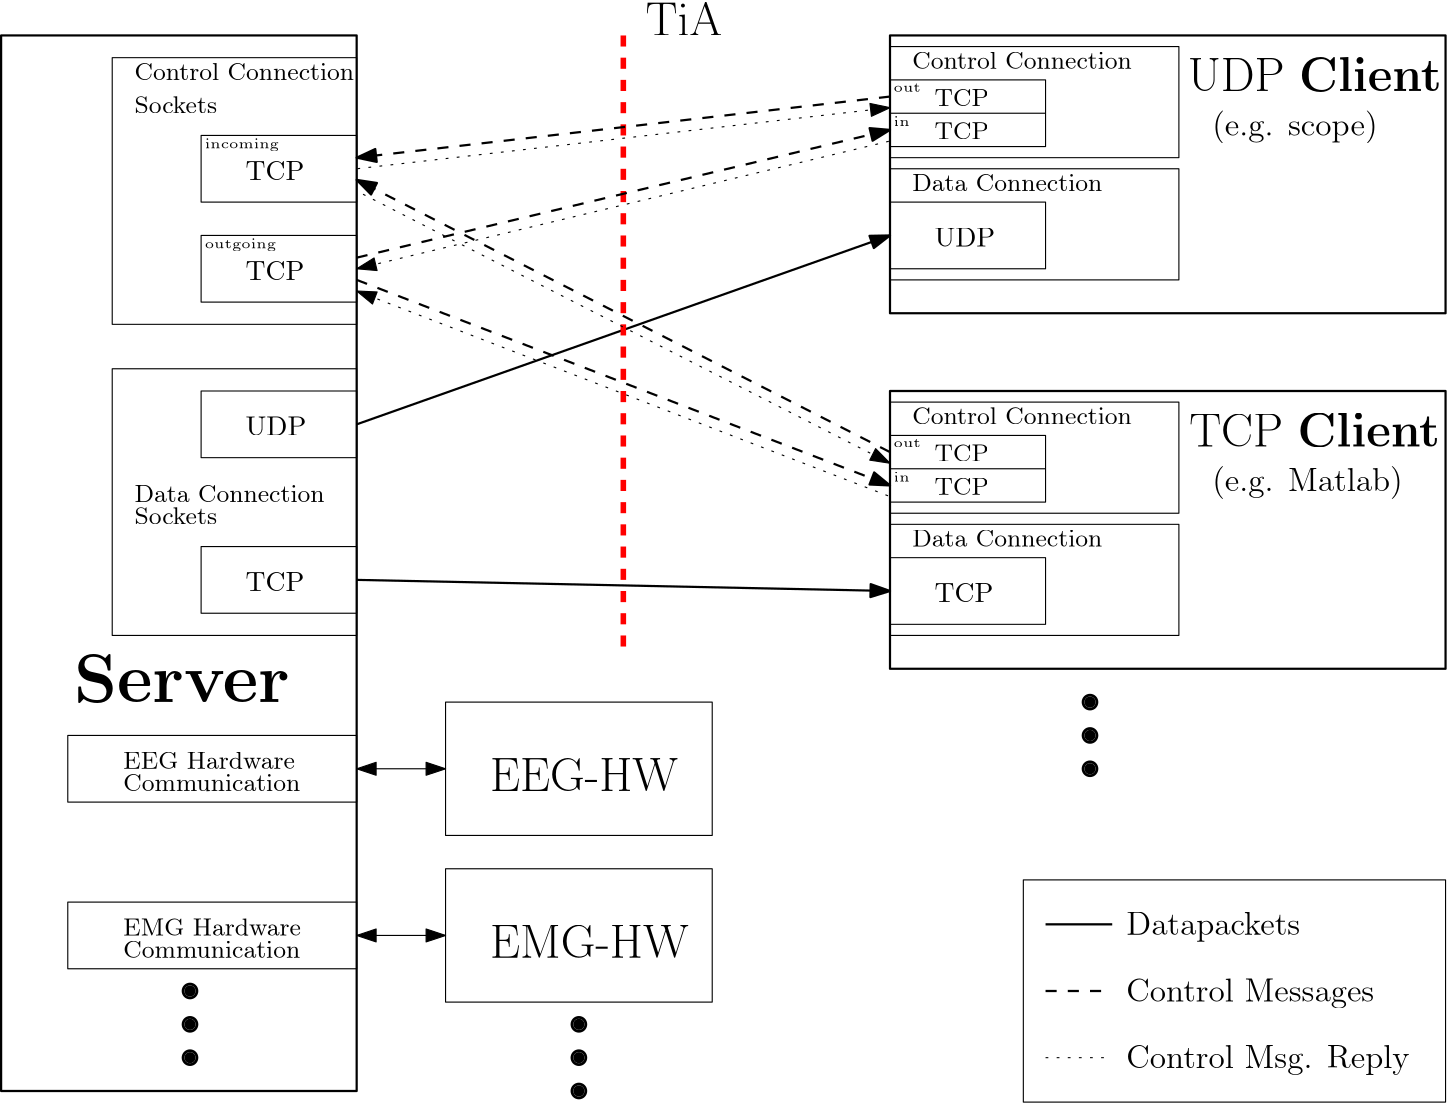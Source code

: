 <?xml version="1.0"?>
<!DOCTYPE ipe SYSTEM "ipe.dtd">
<ipe version="70010" creator="Ipe 7.0.10">
<info created="D:20090527113011" modified="D:20110202120056"/>
<ipestyle name="ipe6">
<symbol name="mark/circle(sx)" transformations="translations">
<path fill="sym-stroke">
0.6 0 0 0.6 0 0 e
0.4 0 0 0.4 0 0 e
</path>
</symbol>
<symbol name="mark/disk(sx)" transformations="translations">
<path fill="sym-stroke">
0.6 0 0 0.6 0 0 e
</path>
</symbol>
<symbol name="mark/fdisk(sfx)" transformations="translations">
<group>
<path fill="sym-stroke" fillrule="eofill">
0.6 0 0 0.6 0 0 e
0.4 0 0 0.4 0 0 e
</path>
<path fill="sym-fill">
0.4 0 0 0.4 0 0 e
</path>
</group>
</symbol>
<symbol name="mark/box(sx)" transformations="translations">
<path fill="sym-stroke" fillrule="eofill">
-0.6 -0.6 m
0.6 -0.6 l
0.6 0.6 l
-0.6 0.6 l
h
-0.4 -0.4 m
0.4 -0.4 l
0.4 0.4 l
-0.4 0.4 l
h
</path>
</symbol>
<symbol name="mark/square(sx)" transformations="translations">
<path fill="sym-stroke">
-0.6 -0.6 m
0.6 -0.6 l
0.6 0.6 l
-0.6 0.6 l
h
</path>
</symbol>
<symbol name="mark/fsquare(sfx)" transformations="translations">
<group>
<path fill="sym-stroke" fillrule="eofill">
-0.6 -0.6 m
0.6 -0.6 l
0.6 0.6 l
-0.6 0.6 l
0 -0.4 m
0.4 -0.4 l
0.4 0.4 l
-0.4 0.4 l
h
</path>
<path fill="sym-fill">
-0.4 -0.4 m
0.4 -0.4 l
0.4 0.4 l
-0.4 0.4 l
h
</path>
</group>
</symbol>
<symbol name="mark/cross(sx)" transformations="translations">
<group>
<path fill="sym-stroke">
-0.43 -0.57 m
0.57 0.43 l
0.43 0.57 l
-0.57 -0.43 l
h
</path>
<path fill="sym-stroke">
-0.43 0.57 m
0.57 -0.43 l
0.43 -0.57 l
-0.57 0.43 l
h
</path>
</group>
</symbol>
<pen name="heavier" value="0.8"/>
<pen name="fat" value="1.2"/>
<pen name="ultrafat" value="2"/>
<symbolsize name="large" value="5"/>
<symbolsize name="small" value="2"/>
<symbolsize name="tiny" value="1.1"/>
<arrowsize name="large" value="10"/>
<arrowsize name="small" value="5"/>
<arrowsize name="tiny" value="3"/>
<color name="red" value="1 0 0"/>
<color name="green" value="0 1 0"/>
<color name="blue" value="0 0 1"/>
<color name="yellow" value="1 1 0"/>
<color name="gray1" value="0.125"/>
<color name="gray2" value="0.25"/>
<color name="gray3" value="0.375"/>
<color name="gray4" value="0.5"/>
<color name="gray5" value="0.625"/>
<color name="gray6" value="0.75"/>
<color name="gray7" value="0.875"/>
<dashstyle name="dashed" value="[4] 0"/>
<dashstyle name="dotted" value="[1 3] 0"/>
<dashstyle name="dash dotted" value="[4 2 1 2] 0"/>
<dashstyle name="dash dot dotted" value="[4 2 1 2 1 2] 0"/>
<textsize name="large" value="\large"/>
<textsize name="small" value="\small"/>
<textsize name="tiny" value="\tiny"/>
<textsize name="Large" value="\Large"/>
<textsize name="LARGE" value="\LARGE"/>
<textsize name="huge" value="\huge"/>
<textsize name="Huge" value="\Huge"/>
<textsize name="footnote" value="\footnotesize"/>
<textstyle name="center" begin="\begin{center}" end="\end{center}"/>
<textstyle name="itemize" begin="\begin{itemize}" end="\end{itemize}"/>
<textstyle name="item" begin="\begin{itemize}\item{}" end="\end{itemize}"/>
</ipestyle>
<page>
<layer name="alpha"/>
<view layers="alpha" active="alpha"/>
<path layer="alpha" matrix="1 0 0 1.63793 0 -500.138" stroke="black" pen="heavier">
64 552 m
192 552 l
192 784 l
64 784 l
h
</path>
<path matrix="1 0 0 1 0 -112" stroke="black">
136 744 m
192 744 l
192 768 l
136 768 l
h
</path>
<path matrix="1 0 0 1 0 -112" stroke="black">
136 688 m
192 688 l
192 712 l
136 712 l
h
</path>
<path matrix="1 0 0 1 144 16" stroke="black">
80 480 m
176 480 l
176 528 l
80 528 l
h
</path>
<text matrix="1 0 0 1 144 16" transformations="translations" pos="96 496" stroke="black" type="label" width="67.698" height="11.761" depth="0" valign="baseline" size="LARGE">EEG-HW</text>
<text matrix="1 0 0 1 0 -112" transformations="translations" pos="152 752" stroke="black" type="label" width="21.863" height="6.808" depth="0" valign="baseline">UDP</text>
<text matrix="1 0 0 1 0 -112" transformations="translations" pos="152 696" stroke="black" type="label" width="21.171" height="6.808" depth="0" valign="baseline">TCP</text>
<path matrix="1 0 0 1 248 -44" stroke="black">
136 744 m
192 744 l
192 768 l
136 768 l
h
</path>
<text matrix="1 0 0 1 248 -44" transformations="translations" pos="152 752" stroke="black" type="label" width="21.863" height="6.808" depth="0" valign="baseline">UDP</text>
<path matrix="1 0 0 1 248 56" stroke="black">
136 688 m
192 688 l
192 712 l
136 712 l
h
</path>
<text matrix="1 0 0 1 248 62.6339" transformations="translations" pos="152 696" stroke="black" type="label" width="19.582" height="6.127" depth="0" valign="baseline" size="small">TCP</text>
<use matrix="1 0 0 1 0 36" name="mark/fdisk(sfx)" pos="456 508" size="large" stroke="black" fill="black"/>
<use matrix="1 0 0 1 0 36" name="mark/fdisk(sfx)" pos="456 496" size="large" stroke="black" fill="black"/>
<use matrix="1 0 0 1 0 36" name="mark/fdisk(sfx)" pos="456 484" size="large" stroke="black" fill="black"/>
<text matrix="1 0 0 1 27.1521 12" transformations="translations" pos="464 752" stroke="black" type="label" width="91.449" height="11.955" depth="0" valign="baseline" size="LARGE">UDP \textbf{Client}</text>
<text matrix="1 0 0 1 -373.769 -208" transformations="translations" pos="464 752" stroke="black" type="label" width="77.66" height="17.007" depth="0" valign="baseline" size="Huge">\textbf{Server}</text>
<text matrix="1 0 0 1 32 12" transformations="translations" pos="468 736" stroke="black" type="label" width="59.57" height="8.965" depth="2.99" valign="baseline" size="large">(e.g. scope)</text>
<path matrix="1 0 0 1 0 -112" stroke="black">
104 680 m
192 680 l
192 776 l
104 776 l
h
</path>
<text matrix="1 0 0 1 -40 -136" transformations="translations" pos="152 752" stroke="black" type="label" width="68.478" height="6.127" depth="0" valign="baseline" size="9">Data Connection</text>
<text matrix="1 0 0 1 -40 -144" transformations="translations" pos="152 752" stroke="black" type="label" width="29.749" height="6.227" depth="0" valign="baseline" size="9">Sockets</text>
<path matrix="1 0 0 1 12 -44" stroke="black">
76 552 m
180 552 l
180 576 l
76 576 l
h
</path>
<text matrix="1 0 0 1 24 -40" transformations="translations" pos="84 560" stroke="black" type="label" width="61.798" height="6.227" depth="0" valign="baseline" size="9">EEG Hardware</text>
<text matrix="1 0 0 1 24 -48" transformations="translations" pos="84 560" stroke="black" type="label" width="63.74" height="6.127" depth="0" valign="baseline" size="9">Communication</text>
<text matrix="1 0 0 1 0 -44" transformations="translations" pos="392 772" stroke="black" type="label" width="68.478" height="6.127" depth="0" valign="baseline" size="9">Data Connection</text>
<text matrix="1 0 0 1 0 44" transformations="translations" pos="392 728" stroke="black" type="label" width="79.123" height="6.227" depth="0" valign="baseline" size="9">Control Connection</text>
<path matrix="1 0 0 1 0 -44" stroke="black">
384 740 m
488 740 l
488 780 l
384 780 l
h
</path>
<path matrix="1 0 0 1 0 44" stroke="black">
384 696 m
488 696 l
488 736 l
384 736 l
h
</path>
<path matrix="1 0 0 1 0 36" stroke="black">
136 688 m
192 688 l
192 712 l
136 712 l
h
</path>
<text matrix="1 0 0 1 0 36" transformations="translations" pos="152 696" stroke="black" type="label" width="21.171" height="6.808" depth="0" valign="baseline">TCP</text>
<text transformations="translations" pos="112 768" stroke="black" type="label" width="79.123" height="6.227" depth="0" valign="baseline" size="9">Control Connection</text>
<text transformations="translations" pos="112 756" stroke="black" type="label" width="29.749" height="6.227" depth="0" valign="baseline" size="9">Sockets</text>
<path stroke="black" pen="heavier">
384 684 m
584 684 l
584 784 l
384 784 l
h
</path>
<path matrix="1 0 0 1 248 -172" stroke="black">
136 744 m
192 744 l
192 768 l
136 768 l
h
</path>
<text matrix="1 0 0 1 248 -172" transformations="translations" pos="152 752" stroke="black" type="label" width="21.171" height="6.808" depth="0" valign="baseline">TCP</text>
<path matrix="1 0 0 1 248 -72" stroke="black">
136 688 m
192 688 l
192 712 l
136 712 l
h
</path>
<text matrix="1 0 0 1 27.6907 -116" transformations="translations" pos="464 752" stroke="black" type="label" width="90.335" height="11.955" depth="0" valign="baseline" size="LARGE">TCP \textbf{Client}</text>
<text matrix="1 0 0 1 0 -172" transformations="translations" pos="392 772" stroke="black" type="label" width="68.478" height="6.127" depth="0" valign="baseline" size="9">Data Connection</text>
<text matrix="1 0 0 1 0 -84" transformations="translations" pos="392 728" stroke="black" type="label" width="79.123" height="6.227" depth="0" valign="baseline" size="9">Control Connection</text>
<path matrix="1 0 0 1 0 -172" stroke="black">
384 740 m
488 740 l
488 780 l
384 780 l
h
</path>
<path matrix="1 0 0 1 0 -84" stroke="black">
384 696 m
488 696 l
488 736 l
384 736 l
h
</path>
<path matrix="1 0 0 1 0 -128" stroke="black" pen="heavier">
384 684 m
584 684 l
584 784 l
384 784 l
h
</path>
<path matrix="1 0 0 2.83333 0 -1305.33" stroke="black" pen="heavier" arrow="normal/7">
192 688 m
384 712 l
</path>
<path matrix="1 0 0 0.0833333 -0 535.333" stroke="black" pen="heavier" arrow="normal/7">
192 632 m
384 584 l
</path>
<path matrix="1 0 0 1 0 -16" stroke="black" arrow="normal/normal" rarrow="normal/normal">
224 536 m
192 536 l
</path>
<path matrix="1 0 0 1 144 -44" stroke="black">
80 480 m
176 480 l
176 528 l
80 528 l
h
</path>
<text matrix="1 0 0 1 144 -44" transformations="translations" pos="96 496" stroke="black" type="label" width="71.517" height="11.761" depth="0" valign="baseline" size="LARGE">EMG-HW</text>
<path matrix="1 0 0 1 12 -104" stroke="black">
76 552 m
180 552 l
180 576 l
76 576 l
h
</path>
<text matrix="1 0 0 1 24 -100" transformations="translations" pos="84 560" stroke="black" type="label" width="63.973" height="6.227" depth="0" valign="baseline" size="9">EMG Hardware</text>
<text matrix="1 0 0 1 24 -108" transformations="translations" pos="84 560" stroke="black" type="label" width="63.74" height="6.127" depth="0" valign="baseline" size="9">Communication</text>
<path matrix="1 0 0 1 0 -76" stroke="black" arrow="normal/normal" rarrow="normal/normal">
224 536 m
192 536 l
</path>
<use matrix="1 0 0 1 -184 -80" name="mark/fdisk(sfx)" pos="456 508" size="large" stroke="black" fill="black"/>
<use matrix="1 0 0 1 -184 -80" name="mark/fdisk(sfx)" pos="456 496" size="large" stroke="black" fill="black"/>
<use matrix="1 0 0 1 -184 -80" name="mark/fdisk(sfx)" pos="456 484" size="large" stroke="black" fill="black"/>
<use matrix="1 0 0 1 -324 -68" name="mark/fdisk(sfx)" pos="456 508" size="large" stroke="black" fill="black"/>
<use matrix="1 0 0 1 -324 -68" name="mark/fdisk(sfx)" pos="456 496" size="large" stroke="black" fill="black"/>
<use matrix="1 0 0 1 -324 -68" name="mark/fdisk(sfx)" pos="456 484" size="large" stroke="black" fill="black"/>
<path matrix="1 0 0 1 0 -16" stroke="red" dash="dashed" pen="ultrafat">
288 800 m
288 576 l
</path>
<text matrix="1 0 0 1 -8 0" transformations="translations" pos="304 784" stroke="black" type="label" width="27.726" height="11.761" depth="0" valign="baseline" size="LARGE">TiA</text>
<text matrix="1 0 0 1 32 -116" transformations="translations" pos="468 736" stroke="black" type="label" width="68.606" height="8.965" depth="2.99" valign="baseline" size="large">(e.g. Matlab)</text>
<path stroke="black">
136 688 m
192 688 l
192 712 l
136 712 l
h
</path>
<text transformations="translations" pos="152 696" stroke="black" type="label" width="21.171" height="6.808" depth="0" valign="baseline">TCP</text>
<path stroke="black">
104 776 m
104 680 l
192 680 l
192 776 l
h
</path>
<path stroke="black">
440 756 m
384 756 l
</path>
<text matrix="1 0 0 1 248 50.6339" transformations="translations" pos="152 696" stroke="black" type="label" width="19.582" height="6.127" depth="0" valign="baseline" size="small">TCP</text>
<text matrix="1 0 0 1 248 -65.3661" transformations="translations" pos="152 696" stroke="black" type="label" width="19.582" height="6.127" depth="0" valign="baseline" size="small">TCP</text>
<path matrix="1 0 0 1 0 -128" stroke="black">
440 756 m
384 756 l
</path>
<text matrix="1 0 0 1 248 -77.3661" transformations="translations" pos="152 696" stroke="black" type="label" width="19.582" height="6.127" depth="0" valign="baseline" size="small">TCP</text>
<text matrix="1 0 0 1 -22.7891 21.4564" transformations="translations" pos="160.077 725.346" stroke="black" type="minipage" width="30.5248" height="4.668" depth="0" valign="top" size="tiny">incoming</text>
<text matrix="1 0 0 1 -22.7891 -14.5436" transformations="translations" pos="160.077 725.346" stroke="black" type="minipage" width="30.5248" height="4.668" depth="0" valign="top" size="tiny">outgoing</text>
<text matrix="1 0 0 1 225.211 41.4564" transformations="translations" pos="160.077 725.346" stroke="black" type="minipage" width="30.5248" height="4.023" depth="0" valign="top" size="tiny">out</text>
<text matrix="1 0 0 1 225.211 29.4564" transformations="translations" pos="160.077 725.346" stroke="black" type="minipage" width="30.5248" height="4.184" depth="0" valign="top" size="tiny">in</text>
<text matrix="1 0 0 1 225.211 -86.5436" transformations="translations" pos="160.077 725.346" stroke="black" type="minipage" width="30.5248" height="4.023" depth="0" valign="top" size="tiny">out</text>
<text matrix="1 0 0 1 225.211 -98.5436" transformations="translations" pos="160.077 725.346" stroke="black" type="minipage" width="30.5248" height="4.184" depth="0" valign="top" size="tiny">in</text>
<path stroke="black" dash="dashed" pen="heavier" arrow="normal/normal">
192 696 m
384 622 l
</path>
<path stroke="black" dash="dashed" pen="heavier" arrow="normal/normal">
192 704 m
384 750 l
</path>
<path stroke="black" dash="dashed" pen="heavier" arrow="normal/normal">
384 762 m
192 740 l
</path>
<path stroke="black" dash="dashed" pen="heavier" arrow="normal/normal">
384 634 m
192 732 l
</path>
<path matrix="1 0 0 1 0 -4" stroke="black" dash="dotted" rarrow="normal/normal">
192 696 m
384 622 l
</path>
<path matrix="1 0 0 1 0 -4" stroke="black" dash="dotted" rarrow="normal/normal">
192 704 m
384 750 l
</path>
<path matrix="1 0 0 1 0 -4" stroke="black" dash="dotted" rarrow="normal/normal">
384 762 m
192 740 l
</path>
<path matrix="1 0 0 1 0 -4" stroke="black" dash="dotted" rarrow="normal/normal">
384 634 m
192 732 l
</path>
<path matrix="1 0 0 1 8 8" stroke="black" pen="heavier">
432 456 m
456 456 l
</path>
<path matrix="1 0 0 1 8 -16" stroke="black" dash="dashed" pen="heavier">
432 456 m
456 456 l
</path>
<path matrix="1 0 0 1 8 -40" stroke="black" dash="dotted">
432 456 m
456 456 l
</path>
<text matrix="1 0 0 1 37.0771 12.2587" transformations="translations" pos="432 448" stroke="black" type="label" width="62.657" height="8.307" depth="2.32" valign="baseline" size="large">Datapackets</text>
<text matrix="1 0 0 1 37.0771 12.2587" transformations="translations" pos="432 424" stroke="black" type="label" width="89.286" height="8.307" depth="2.32" valign="baseline" size="large">Control Messages</text>
<text matrix="1 0 0 1 37.0771 12.2587" transformations="translations" pos="432 400" stroke="black" type="label" width="101.998" height="8.307" depth="2.32" valign="baseline" size="large">Control Msg. Reply</text>
<path matrix="1 0 0 1 40 8" stroke="black">
392 472 m
392 392 l
544 392 l
544 472 l
h
</path>
</page>
</ipe>
